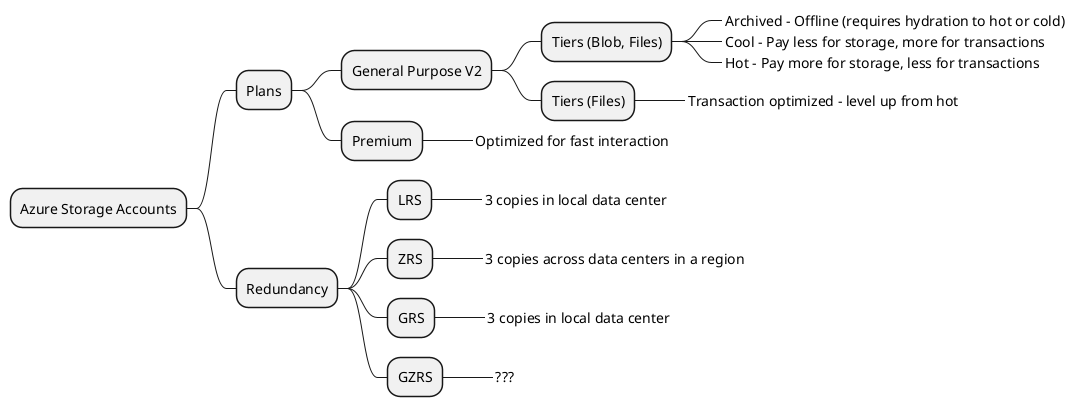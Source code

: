 @startmindmap "Storage Accounts"

+ Azure Storage Accounts
++ Plans

+++ General Purpose V2

++++ Tiers (Blob, Files)
+++++_ Archived - Offline (requires hydration to hot or cold)
+++++_ Cool - Pay less for storage, more for transactions
+++++_ Hot - Pay more for storage, less for transactions
++++ Tiers (Files)
+++++_ Transaction optimized - level up from hot

+++ Premium
++++_ Optimized for fast interaction

++ Redundancy
+++ LRS
++++_ 3 copies in local data center
+++ ZRS
++++_ 3 copies across data centers in a region
+++ GRS
++++_ 3 copies in local data center
+++ GZRS
++++_ ???


@endmindmap
